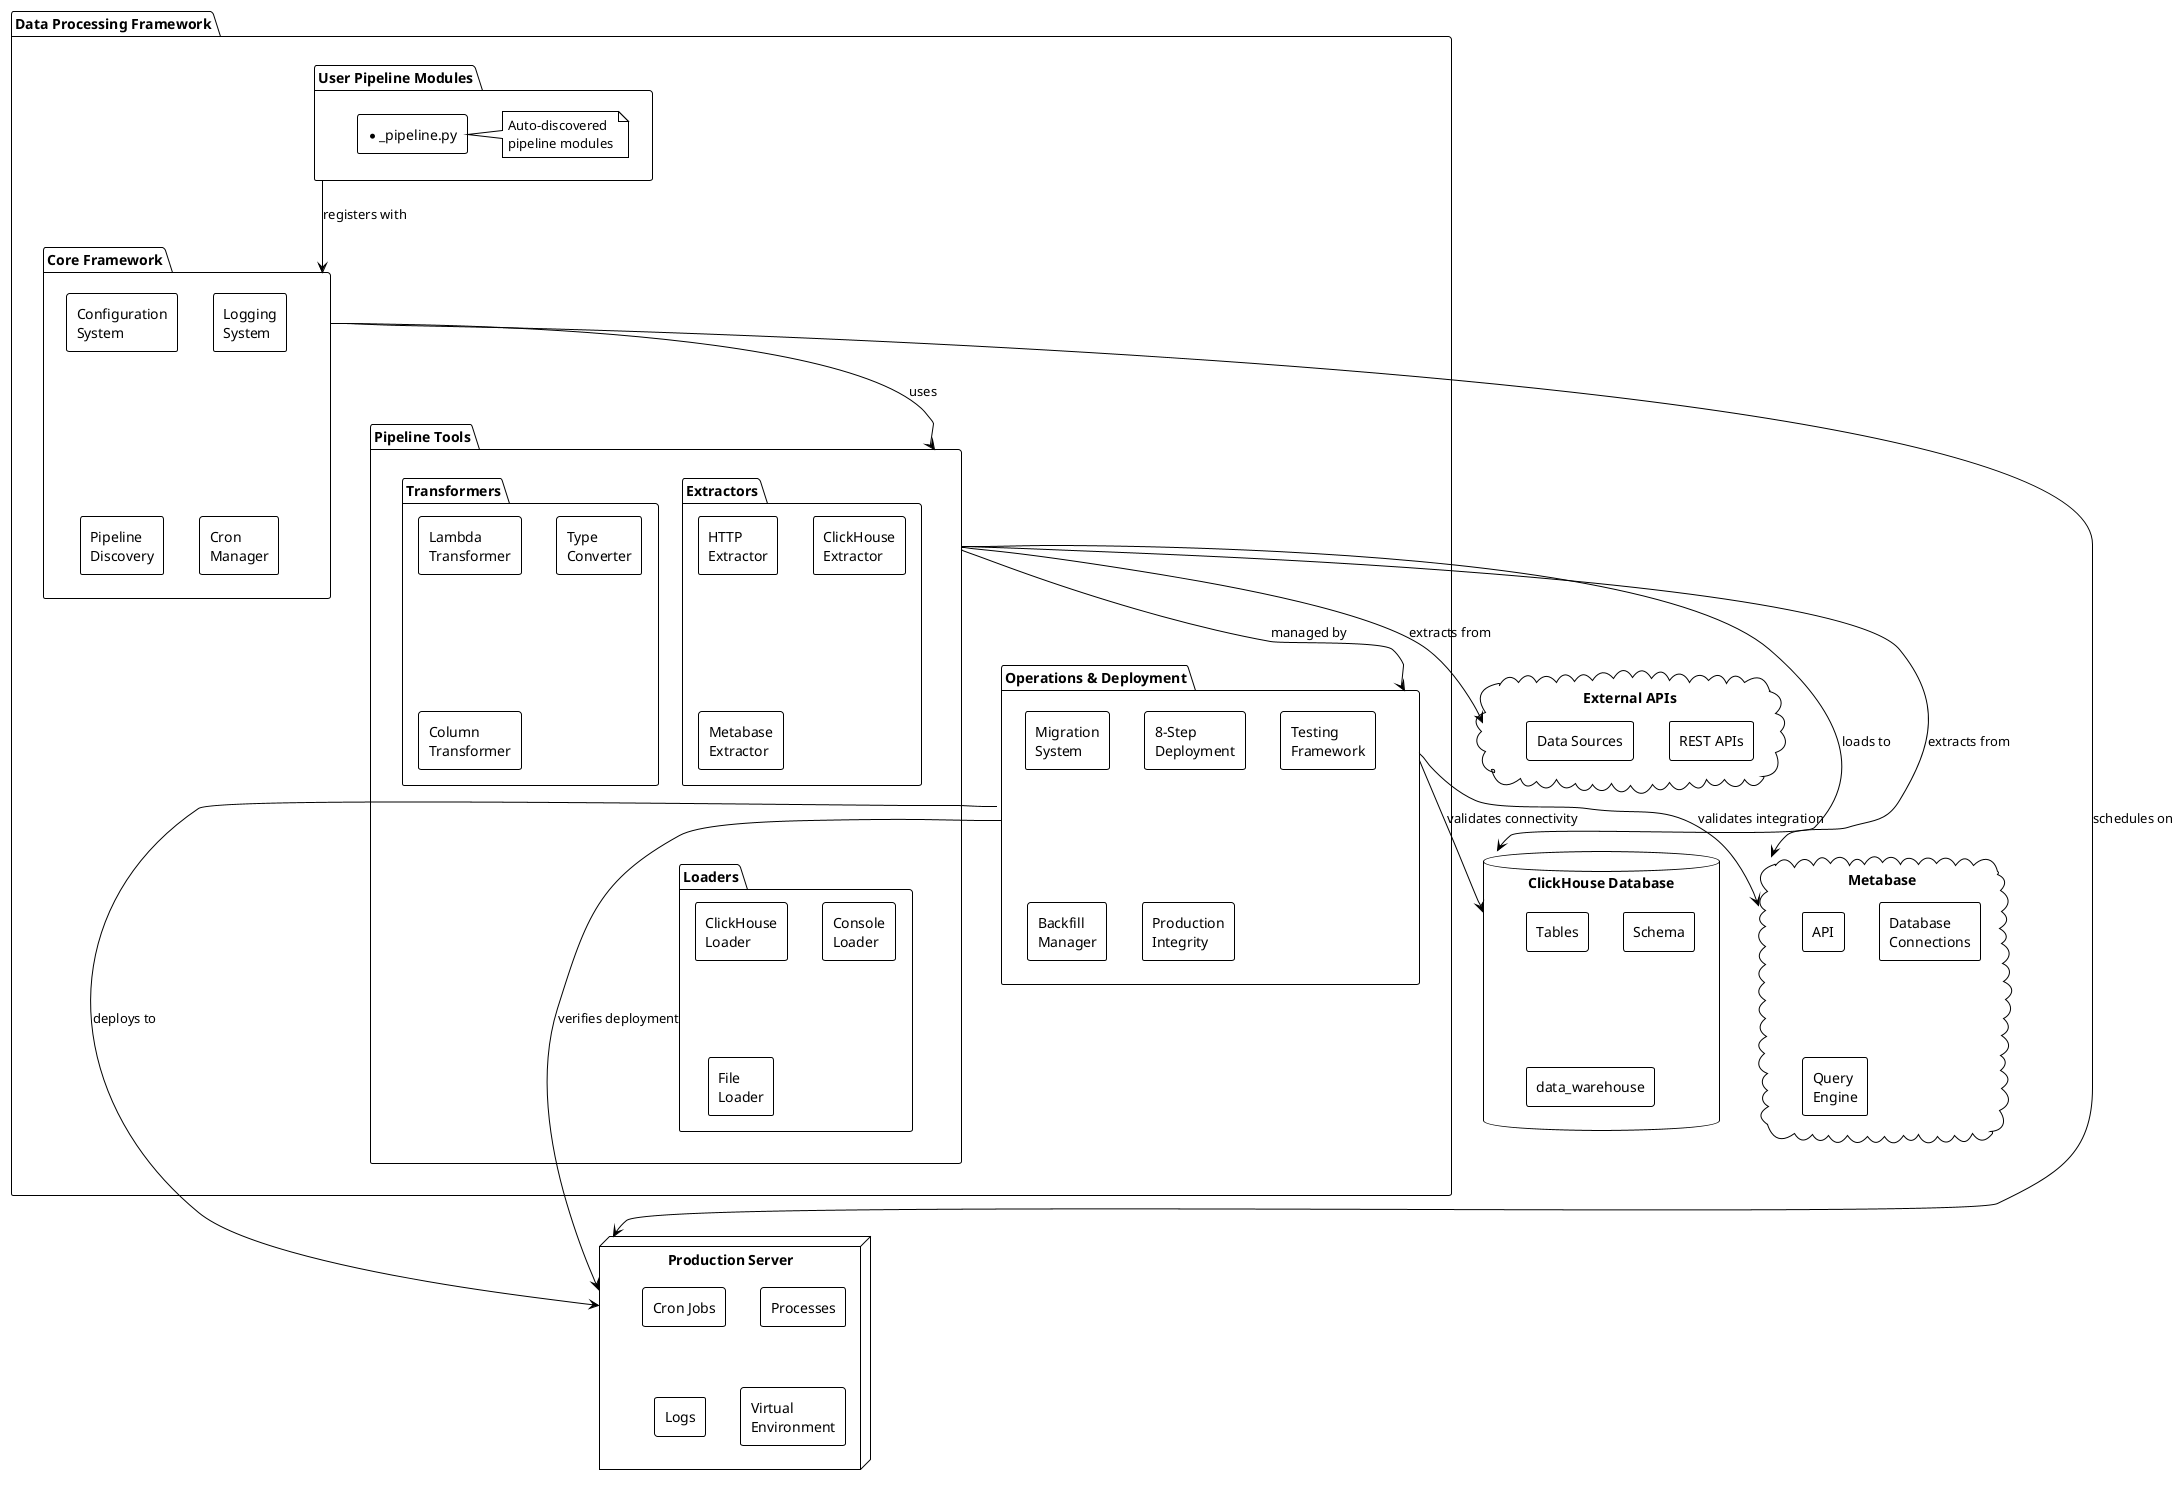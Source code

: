 @startuml System Architecture
!theme plain
skinparam backgroundColor #FFFFFF
skinparam componentStyle rectangle

package "Data Processing Framework" {
    
    package "User Pipeline Modules" as UserPipelines {
        component [*_pipeline.py] as PipelineModules
        note right of PipelineModules : Auto-discovered\npipeline modules
    }
    
    package "Core Framework" as CoreFramework {
        component [Configuration\nSystem] as Config
        component [Logging\nSystem] as Logging
        component [Pipeline\nDiscovery] as Discovery
        component [Cron\nManager] as CronManager
    }
    
    package "Pipeline Tools" as PipelineTools {
        package "Extractors" as Extractors {
            component [HTTP\nExtractor] as HttpExt
            component [ClickHouse\nExtractor] as ChExt
            component [Metabase\nExtractor] as MetabaseExt
        }
        
        package "Transformers" as Transformers {
            component [Lambda\nTransformer] as LambdaTrans
            component [Type\nConverter] as TypeTrans
            component [Column\nTransformer] as ColTrans
        }
        
        package "Loaders" as Loaders {
            component [ClickHouse\nLoader] as ChLoader
            component [Console\nLoader] as ConsoleLoader
            component [File\nLoader] as FileLoader
        }
    }
    
    package "Operations & Deployment" as Operations {
        component [Migration\nSystem] as Migrations
        component [8-Step\nDeployment] as Deploy
        component [Testing\nFramework] as Testing
        component [Backfill\nManager] as Backfill
        component [Production\nIntegrity] as Integrity
    }
}

' External Systems
cloud "External APIs" as ExternalAPIs {
    component [REST APIs] as RestAPIs
    component [Data Sources] as DataSources
}

cloud "Metabase" as Metabase {
    component [API] as MetabaseAPI
    component [Database\nConnections] as MetabaseDB
    component [Query\nEngine] as QueryEngine
}

database "ClickHouse Database" as ClickHouse {
    component [Tables] as Tables
    component [Schema] as Schema
    component [data_warehouse] as DataWarehouse
}

node "Production Server" as Server {
    component [Cron Jobs] as CronJobs
    component [Processes] as Processes
    component [Logs] as Logs
    component [Virtual\nEnvironment] as Venv
}

' Connections
UserPipelines --> CoreFramework : registers with
CoreFramework --> PipelineTools : uses
PipelineTools --> Operations : managed by
Operations --> Server : deploys to

PipelineTools --> ExternalAPIs : extracts from
PipelineTools --> ClickHouse : loads to
PipelineTools --> Metabase : extracts from
CoreFramework --> Server : schedules on

Operations --> ClickHouse : validates connectivity
Operations --> Metabase : validates integration
Operations --> Server : verifies deployment

@enduml